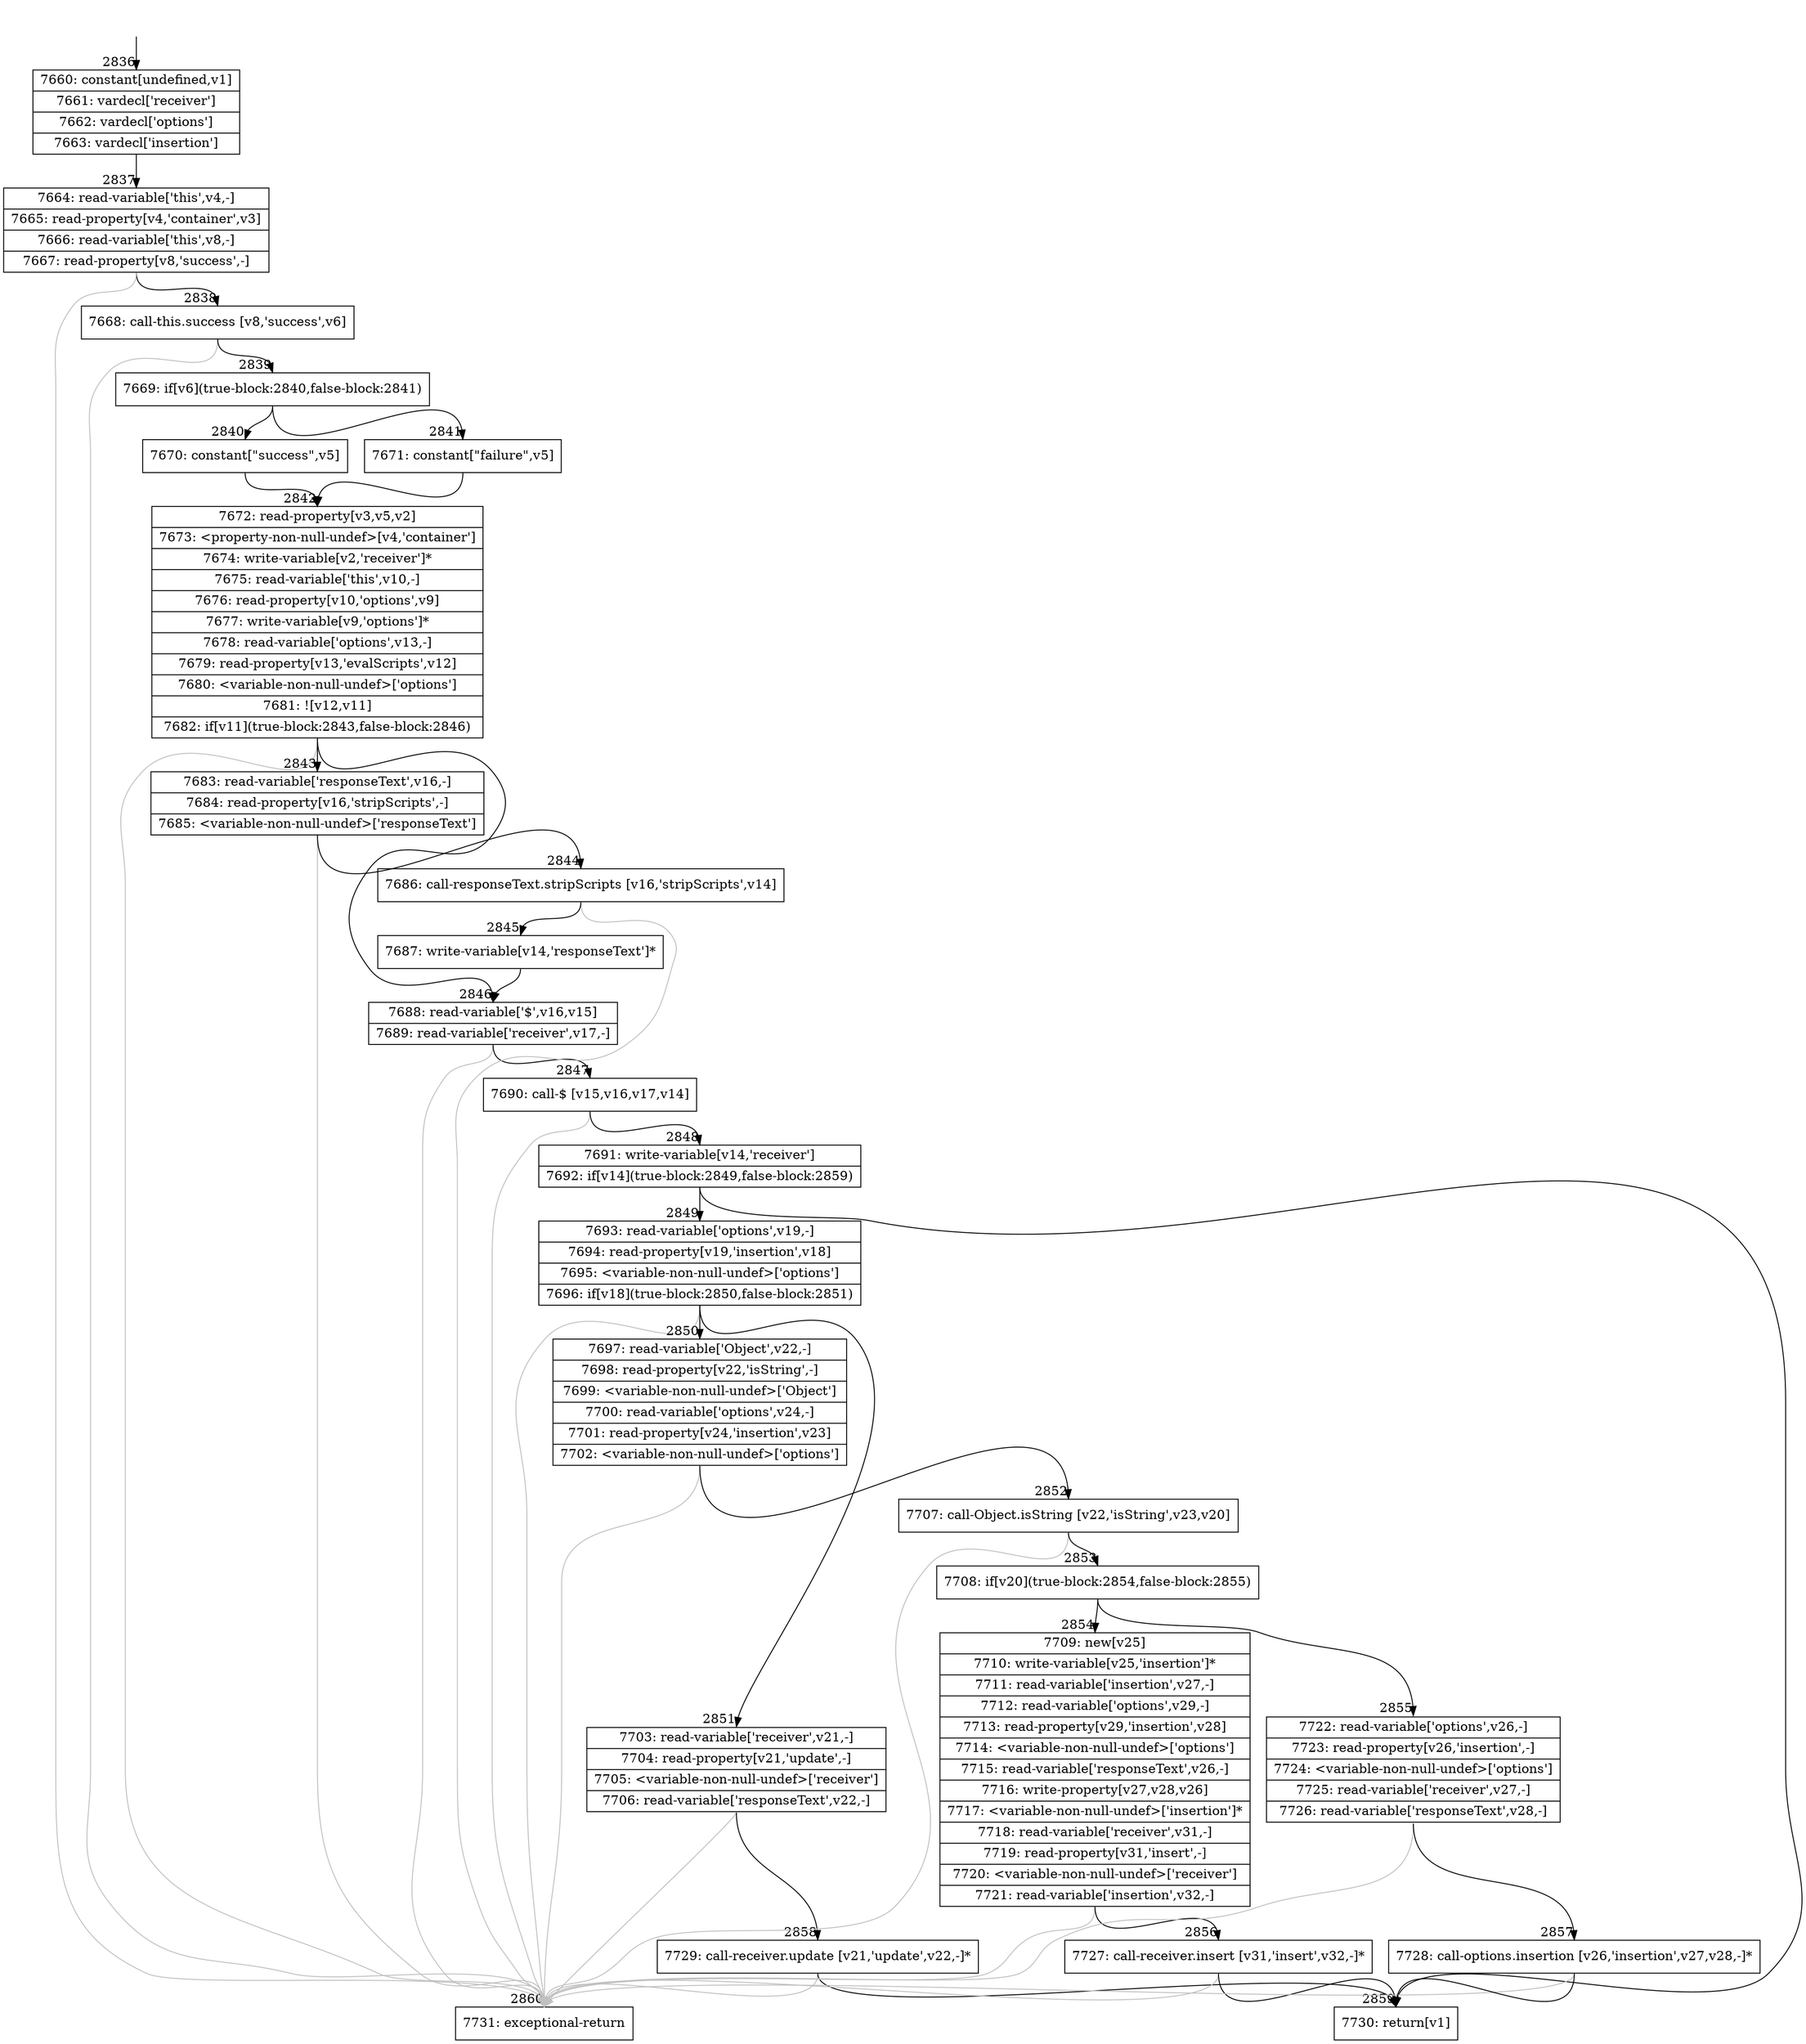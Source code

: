 digraph {
rankdir="TD"
BB_entry253[shape=none,label=""];
BB_entry253 -> BB2836 [tailport=s, headport=n, headlabel="    2836"]
BB2836 [shape=record label="{7660: constant[undefined,v1]|7661: vardecl['receiver']|7662: vardecl['options']|7663: vardecl['insertion']}" ] 
BB2836 -> BB2837 [tailport=s, headport=n, headlabel="      2837"]
BB2837 [shape=record label="{7664: read-variable['this',v4,-]|7665: read-property[v4,'container',v3]|7666: read-variable['this',v8,-]|7667: read-property[v8,'success',-]}" ] 
BB2837 -> BB2838 [tailport=s, headport=n, headlabel="      2838"]
BB2837 -> BB2860 [tailport=s, headport=n, color=gray, headlabel="      2860"]
BB2838 [shape=record label="{7668: call-this.success [v8,'success',v6]}" ] 
BB2838 -> BB2839 [tailport=s, headport=n, headlabel="      2839"]
BB2838 -> BB2860 [tailport=s, headport=n, color=gray]
BB2839 [shape=record label="{7669: if[v6](true-block:2840,false-block:2841)}" ] 
BB2839 -> BB2840 [tailport=s, headport=n, headlabel="      2840"]
BB2839 -> BB2841 [tailport=s, headport=n, headlabel="      2841"]
BB2840 [shape=record label="{7670: constant[\"success\",v5]}" ] 
BB2840 -> BB2842 [tailport=s, headport=n, headlabel="      2842"]
BB2841 [shape=record label="{7671: constant[\"failure\",v5]}" ] 
BB2841 -> BB2842 [tailport=s, headport=n]
BB2842 [shape=record label="{7672: read-property[v3,v5,v2]|7673: \<property-non-null-undef\>[v4,'container']|7674: write-variable[v2,'receiver']*|7675: read-variable['this',v10,-]|7676: read-property[v10,'options',v9]|7677: write-variable[v9,'options']*|7678: read-variable['options',v13,-]|7679: read-property[v13,'evalScripts',v12]|7680: \<variable-non-null-undef\>['options']|7681: ![v12,v11]|7682: if[v11](true-block:2843,false-block:2846)}" ] 
BB2842 -> BB2843 [tailport=s, headport=n, headlabel="      2843"]
BB2842 -> BB2846 [tailport=s, headport=n, headlabel="      2846"]
BB2842 -> BB2860 [tailport=s, headport=n, color=gray]
BB2843 [shape=record label="{7683: read-variable['responseText',v16,-]|7684: read-property[v16,'stripScripts',-]|7685: \<variable-non-null-undef\>['responseText']}" ] 
BB2843 -> BB2844 [tailport=s, headport=n, headlabel="      2844"]
BB2843 -> BB2860 [tailport=s, headport=n, color=gray]
BB2844 [shape=record label="{7686: call-responseText.stripScripts [v16,'stripScripts',v14]}" ] 
BB2844 -> BB2845 [tailport=s, headport=n, headlabel="      2845"]
BB2844 -> BB2860 [tailport=s, headport=n, color=gray]
BB2845 [shape=record label="{7687: write-variable[v14,'responseText']*}" ] 
BB2845 -> BB2846 [tailport=s, headport=n]
BB2846 [shape=record label="{7688: read-variable['$',v16,v15]|7689: read-variable['receiver',v17,-]}" ] 
BB2846 -> BB2847 [tailport=s, headport=n, headlabel="      2847"]
BB2846 -> BB2860 [tailport=s, headport=n, color=gray]
BB2847 [shape=record label="{7690: call-$ [v15,v16,v17,v14]}" ] 
BB2847 -> BB2848 [tailport=s, headport=n, headlabel="      2848"]
BB2847 -> BB2860 [tailport=s, headport=n, color=gray]
BB2848 [shape=record label="{7691: write-variable[v14,'receiver']|7692: if[v14](true-block:2849,false-block:2859)}" ] 
BB2848 -> BB2849 [tailport=s, headport=n, headlabel="      2849"]
BB2848 -> BB2859 [tailport=s, headport=n, headlabel="      2859"]
BB2849 [shape=record label="{7693: read-variable['options',v19,-]|7694: read-property[v19,'insertion',v18]|7695: \<variable-non-null-undef\>['options']|7696: if[v18](true-block:2850,false-block:2851)}" ] 
BB2849 -> BB2850 [tailport=s, headport=n, headlabel="      2850"]
BB2849 -> BB2851 [tailport=s, headport=n, headlabel="      2851"]
BB2849 -> BB2860 [tailport=s, headport=n, color=gray]
BB2850 [shape=record label="{7697: read-variable['Object',v22,-]|7698: read-property[v22,'isString',-]|7699: \<variable-non-null-undef\>['Object']|7700: read-variable['options',v24,-]|7701: read-property[v24,'insertion',v23]|7702: \<variable-non-null-undef\>['options']}" ] 
BB2850 -> BB2852 [tailport=s, headport=n, headlabel="      2852"]
BB2850 -> BB2860 [tailport=s, headport=n, color=gray]
BB2851 [shape=record label="{7703: read-variable['receiver',v21,-]|7704: read-property[v21,'update',-]|7705: \<variable-non-null-undef\>['receiver']|7706: read-variable['responseText',v22,-]}" ] 
BB2851 -> BB2858 [tailport=s, headport=n, headlabel="      2858"]
BB2851 -> BB2860 [tailport=s, headport=n, color=gray]
BB2852 [shape=record label="{7707: call-Object.isString [v22,'isString',v23,v20]}" ] 
BB2852 -> BB2853 [tailport=s, headport=n, headlabel="      2853"]
BB2852 -> BB2860 [tailport=s, headport=n, color=gray]
BB2853 [shape=record label="{7708: if[v20](true-block:2854,false-block:2855)}" ] 
BB2853 -> BB2854 [tailport=s, headport=n, headlabel="      2854"]
BB2853 -> BB2855 [tailport=s, headport=n, headlabel="      2855"]
BB2854 [shape=record label="{7709: new[v25]|7710: write-variable[v25,'insertion']*|7711: read-variable['insertion',v27,-]|7712: read-variable['options',v29,-]|7713: read-property[v29,'insertion',v28]|7714: \<variable-non-null-undef\>['options']|7715: read-variable['responseText',v26,-]|7716: write-property[v27,v28,v26]|7717: \<variable-non-null-undef\>['insertion']*|7718: read-variable['receiver',v31,-]|7719: read-property[v31,'insert',-]|7720: \<variable-non-null-undef\>['receiver']|7721: read-variable['insertion',v32,-]}" ] 
BB2854 -> BB2856 [tailport=s, headport=n, headlabel="      2856"]
BB2854 -> BB2860 [tailport=s, headport=n, color=gray]
BB2855 [shape=record label="{7722: read-variable['options',v26,-]|7723: read-property[v26,'insertion',-]|7724: \<variable-non-null-undef\>['options']|7725: read-variable['receiver',v27,-]|7726: read-variable['responseText',v28,-]}" ] 
BB2855 -> BB2857 [tailport=s, headport=n, headlabel="      2857"]
BB2855 -> BB2860 [tailport=s, headport=n, color=gray]
BB2856 [shape=record label="{7727: call-receiver.insert [v31,'insert',v32,-]*}" ] 
BB2856 -> BB2859 [tailport=s, headport=n]
BB2856 -> BB2860 [tailport=s, headport=n, color=gray]
BB2857 [shape=record label="{7728: call-options.insertion [v26,'insertion',v27,v28,-]*}" ] 
BB2857 -> BB2859 [tailport=s, headport=n]
BB2857 -> BB2860 [tailport=s, headport=n, color=gray]
BB2858 [shape=record label="{7729: call-receiver.update [v21,'update',v22,-]*}" ] 
BB2858 -> BB2859 [tailport=s, headport=n]
BB2858 -> BB2860 [tailport=s, headport=n, color=gray]
BB2859 [shape=record label="{7730: return[v1]}" ] 
BB2860 [shape=record label="{7731: exceptional-return}" ] 
//#$~ 1994
}
